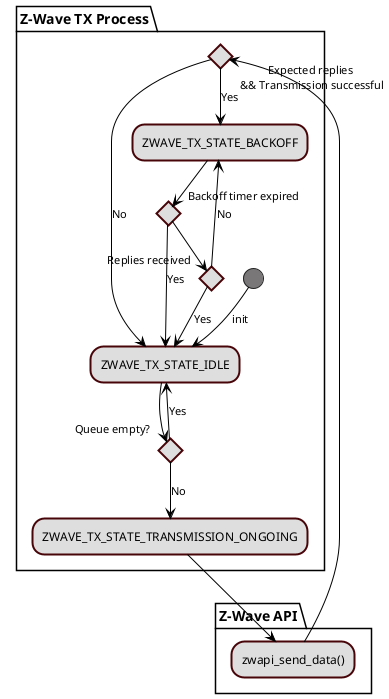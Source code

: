 @startuml

' Style for the diagram
skinparam classFontColor black
skinparam classFontSize 10
skinparam classFontName Helvetica
skinparam sequenceMessageAlign center
skinparam shadowing false
skinparam ArrowColor #000000

skinparam ActivityBackgroundColor #DEDEDE
skinparam ActivityBorderColor #480509
skinparam ActivityBorderThickness 2
skinparam ActivityFontColor #000000
skinparam ActivityStartColor #797777

skinparam NoteBackgroundColor #FFFFFF
skinparam NoteBorderColor #000000

partition "Z-Wave TX Process" {
  (*) -->[init] ZWAVE_TX_STATE_IDLE
  if "Queue empty?" then
    -->[Yes] ZWAVE_TX_STATE_IDLE
  else
    -->[No] ZWAVE_TX_STATE_TRANSMISSION_ONGOING
  endif
}

partition "Z-Wave API" {
  --> zwapi_send_data()
}

partition "Z-Wave TX Process" {
  if "Expected replies \n&& Transmission successful" then
    -->[Yes] ZWAVE_TX_STATE_BACKOFF
    if "Backoff timer expired" then
      -->[Yes] ZWAVE_TX_STATE_IDLE
    else 
      if "Replies received" then
        -->[Yes] ZWAVE_TX_STATE_IDLE
      else
        -->[No] ZWAVE_TX_STATE_BACKOFF
      endif
    endif
  else
    -->[No] ZWAVE_TX_STATE_IDLE
  endif
}



@enduml
